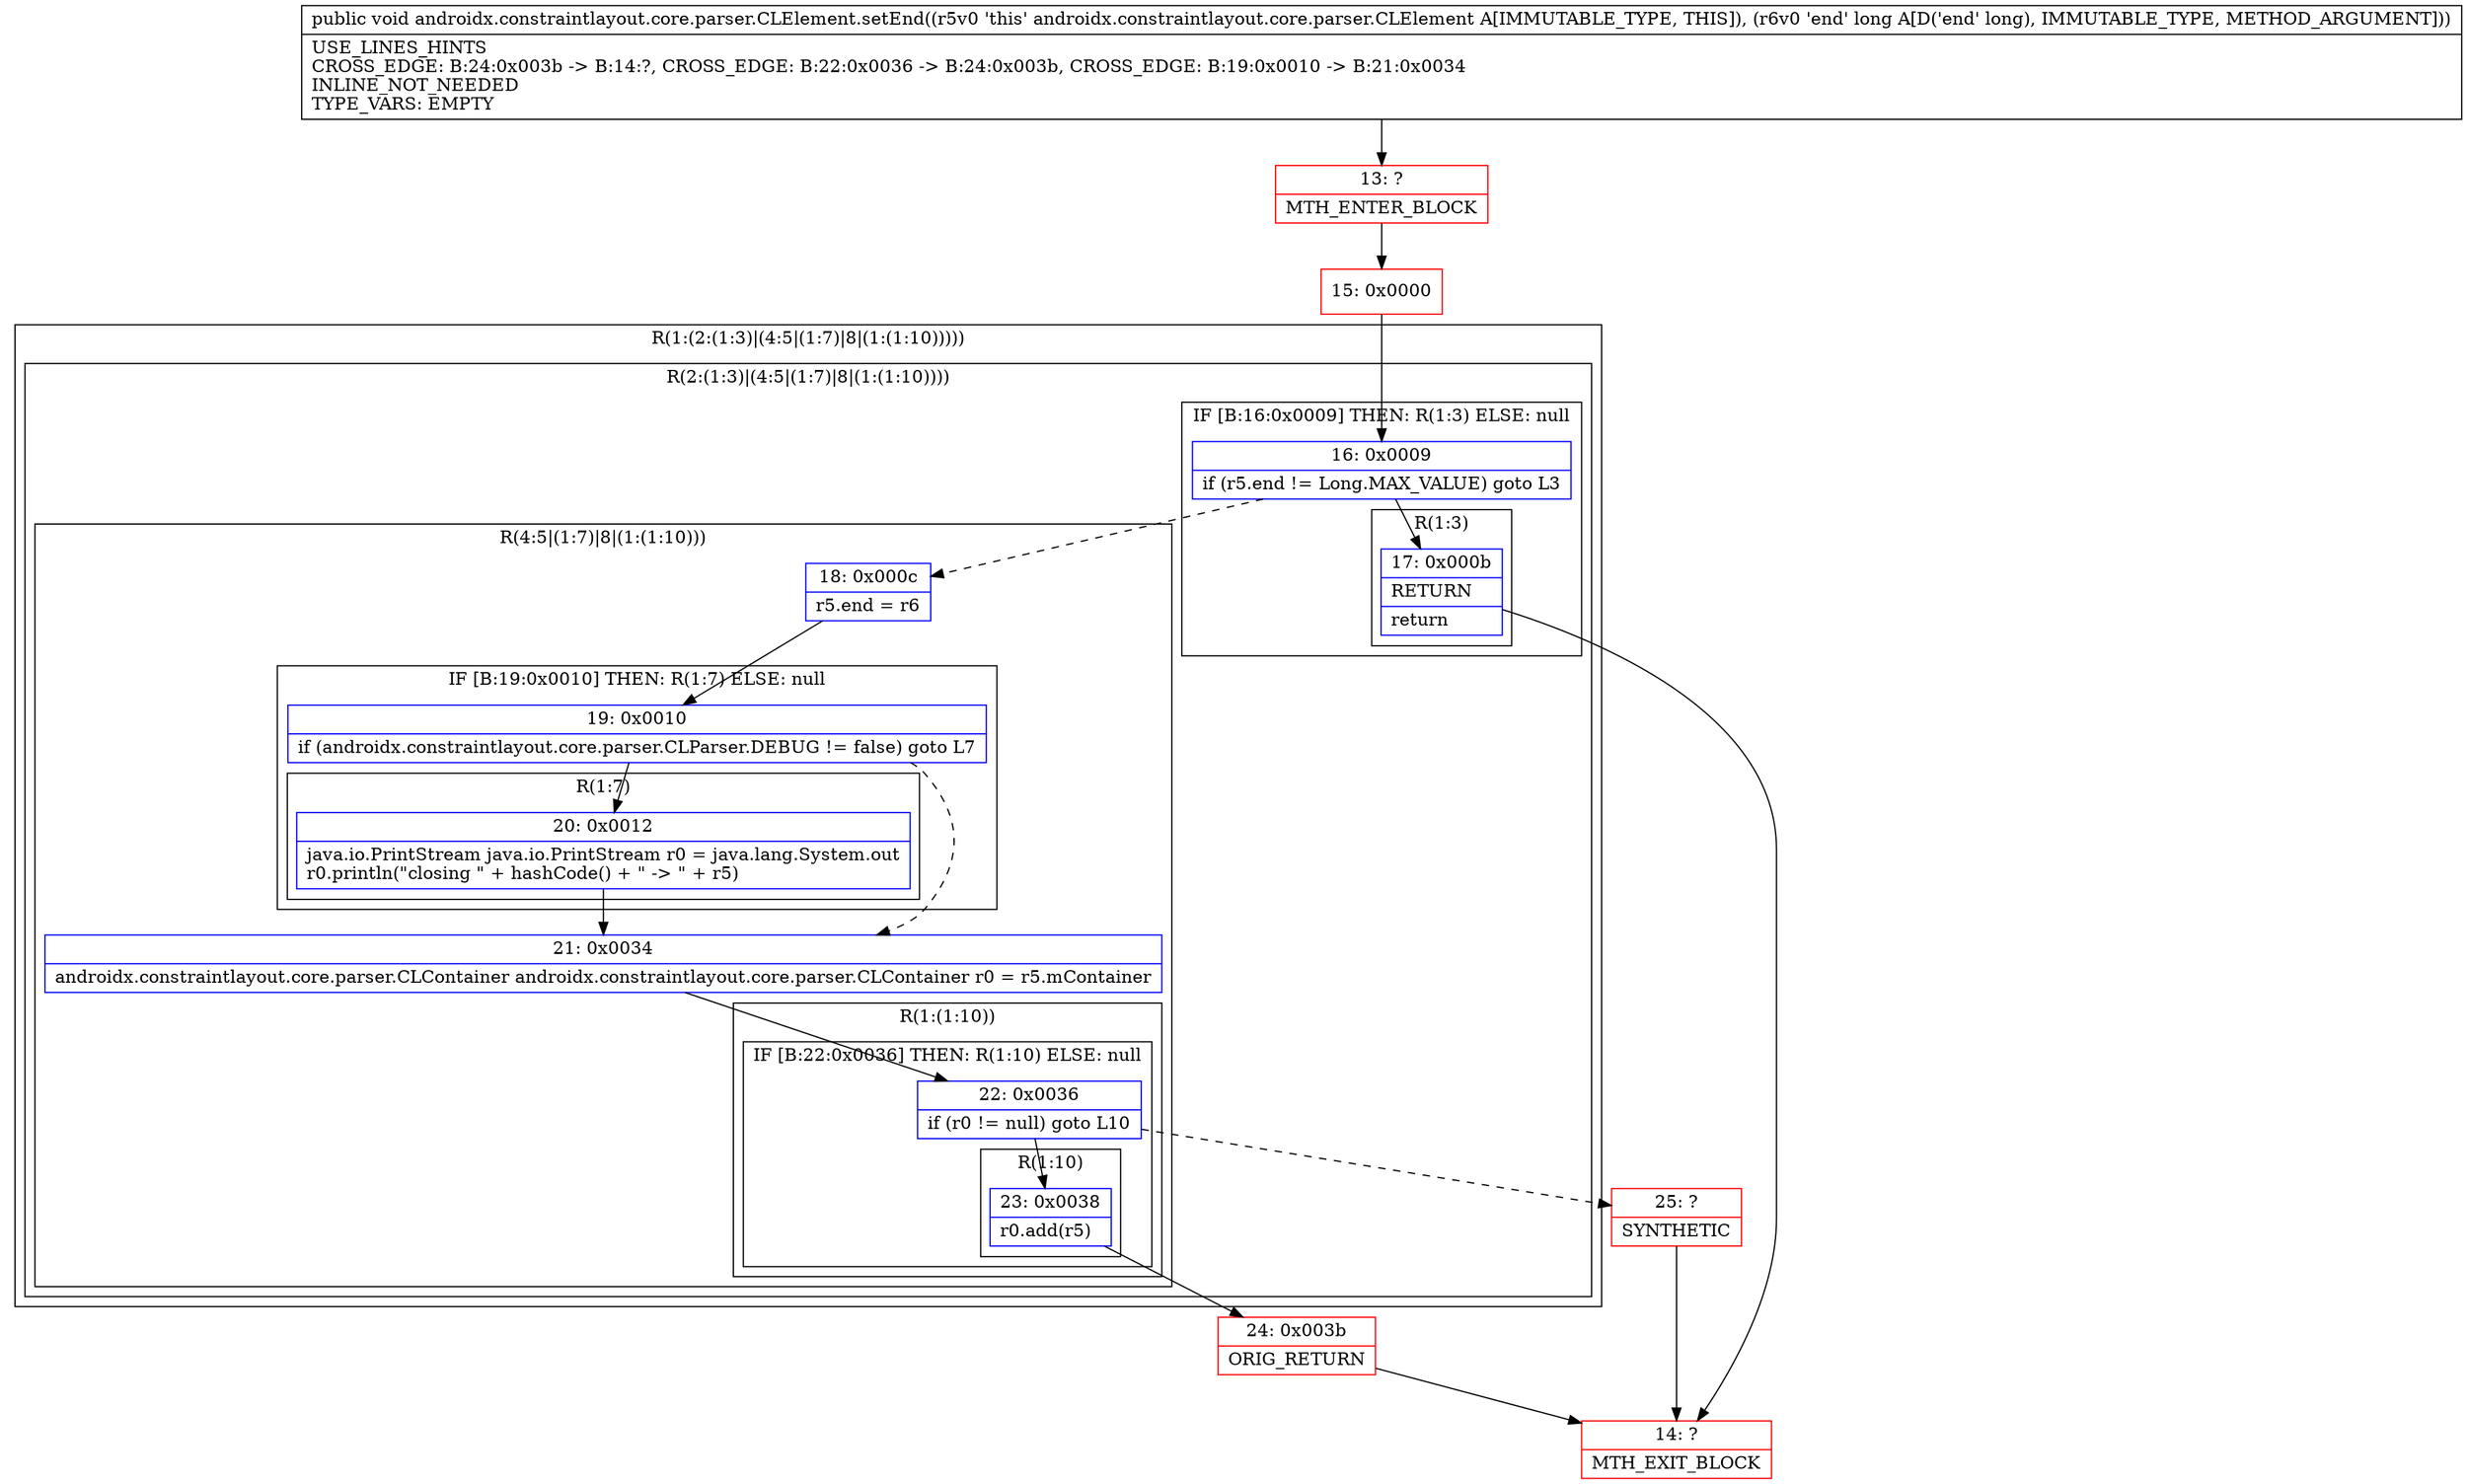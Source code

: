 digraph "CFG forandroidx.constraintlayout.core.parser.CLElement.setEnd(J)V" {
subgraph cluster_Region_1582290571 {
label = "R(1:(2:(1:3)|(4:5|(1:7)|8|(1:(1:10)))))";
node [shape=record,color=blue];
subgraph cluster_Region_148317554 {
label = "R(2:(1:3)|(4:5|(1:7)|8|(1:(1:10))))";
node [shape=record,color=blue];
subgraph cluster_IfRegion_1715733759 {
label = "IF [B:16:0x0009] THEN: R(1:3) ELSE: null";
node [shape=record,color=blue];
Node_16 [shape=record,label="{16\:\ 0x0009|if (r5.end != Long.MAX_VALUE) goto L3\l}"];
subgraph cluster_Region_1005047362 {
label = "R(1:3)";
node [shape=record,color=blue];
Node_17 [shape=record,label="{17\:\ 0x000b|RETURN\l|return\l}"];
}
}
subgraph cluster_Region_319042200 {
label = "R(4:5|(1:7)|8|(1:(1:10)))";
node [shape=record,color=blue];
Node_18 [shape=record,label="{18\:\ 0x000c|r5.end = r6\l}"];
subgraph cluster_IfRegion_456965179 {
label = "IF [B:19:0x0010] THEN: R(1:7) ELSE: null";
node [shape=record,color=blue];
Node_19 [shape=record,label="{19\:\ 0x0010|if (androidx.constraintlayout.core.parser.CLParser.DEBUG != false) goto L7\l}"];
subgraph cluster_Region_1839661805 {
label = "R(1:7)";
node [shape=record,color=blue];
Node_20 [shape=record,label="{20\:\ 0x0012|java.io.PrintStream java.io.PrintStream r0 = java.lang.System.out\lr0.println(\"closing \" + hashCode() + \" \-\> \" + r5)\l}"];
}
}
Node_21 [shape=record,label="{21\:\ 0x0034|androidx.constraintlayout.core.parser.CLContainer androidx.constraintlayout.core.parser.CLContainer r0 = r5.mContainer\l}"];
subgraph cluster_Region_712111771 {
label = "R(1:(1:10))";
node [shape=record,color=blue];
subgraph cluster_IfRegion_116818915 {
label = "IF [B:22:0x0036] THEN: R(1:10) ELSE: null";
node [shape=record,color=blue];
Node_22 [shape=record,label="{22\:\ 0x0036|if (r0 != null) goto L10\l}"];
subgraph cluster_Region_356503003 {
label = "R(1:10)";
node [shape=record,color=blue];
Node_23 [shape=record,label="{23\:\ 0x0038|r0.add(r5)\l}"];
}
}
}
}
}
}
Node_13 [shape=record,color=red,label="{13\:\ ?|MTH_ENTER_BLOCK\l}"];
Node_15 [shape=record,color=red,label="{15\:\ 0x0000}"];
Node_14 [shape=record,color=red,label="{14\:\ ?|MTH_EXIT_BLOCK\l}"];
Node_24 [shape=record,color=red,label="{24\:\ 0x003b|ORIG_RETURN\l}"];
Node_25 [shape=record,color=red,label="{25\:\ ?|SYNTHETIC\l}"];
MethodNode[shape=record,label="{public void androidx.constraintlayout.core.parser.CLElement.setEnd((r5v0 'this' androidx.constraintlayout.core.parser.CLElement A[IMMUTABLE_TYPE, THIS]), (r6v0 'end' long A[D('end' long), IMMUTABLE_TYPE, METHOD_ARGUMENT]))  | USE_LINES_HINTS\lCROSS_EDGE: B:24:0x003b \-\> B:14:?, CROSS_EDGE: B:22:0x0036 \-\> B:24:0x003b, CROSS_EDGE: B:19:0x0010 \-\> B:21:0x0034\lINLINE_NOT_NEEDED\lTYPE_VARS: EMPTY\l}"];
MethodNode -> Node_13;Node_16 -> Node_17;
Node_16 -> Node_18[style=dashed];
Node_17 -> Node_14;
Node_18 -> Node_19;
Node_19 -> Node_20;
Node_19 -> Node_21[style=dashed];
Node_20 -> Node_21;
Node_21 -> Node_22;
Node_22 -> Node_23;
Node_22 -> Node_25[style=dashed];
Node_23 -> Node_24;
Node_13 -> Node_15;
Node_15 -> Node_16;
Node_24 -> Node_14;
Node_25 -> Node_14;
}

